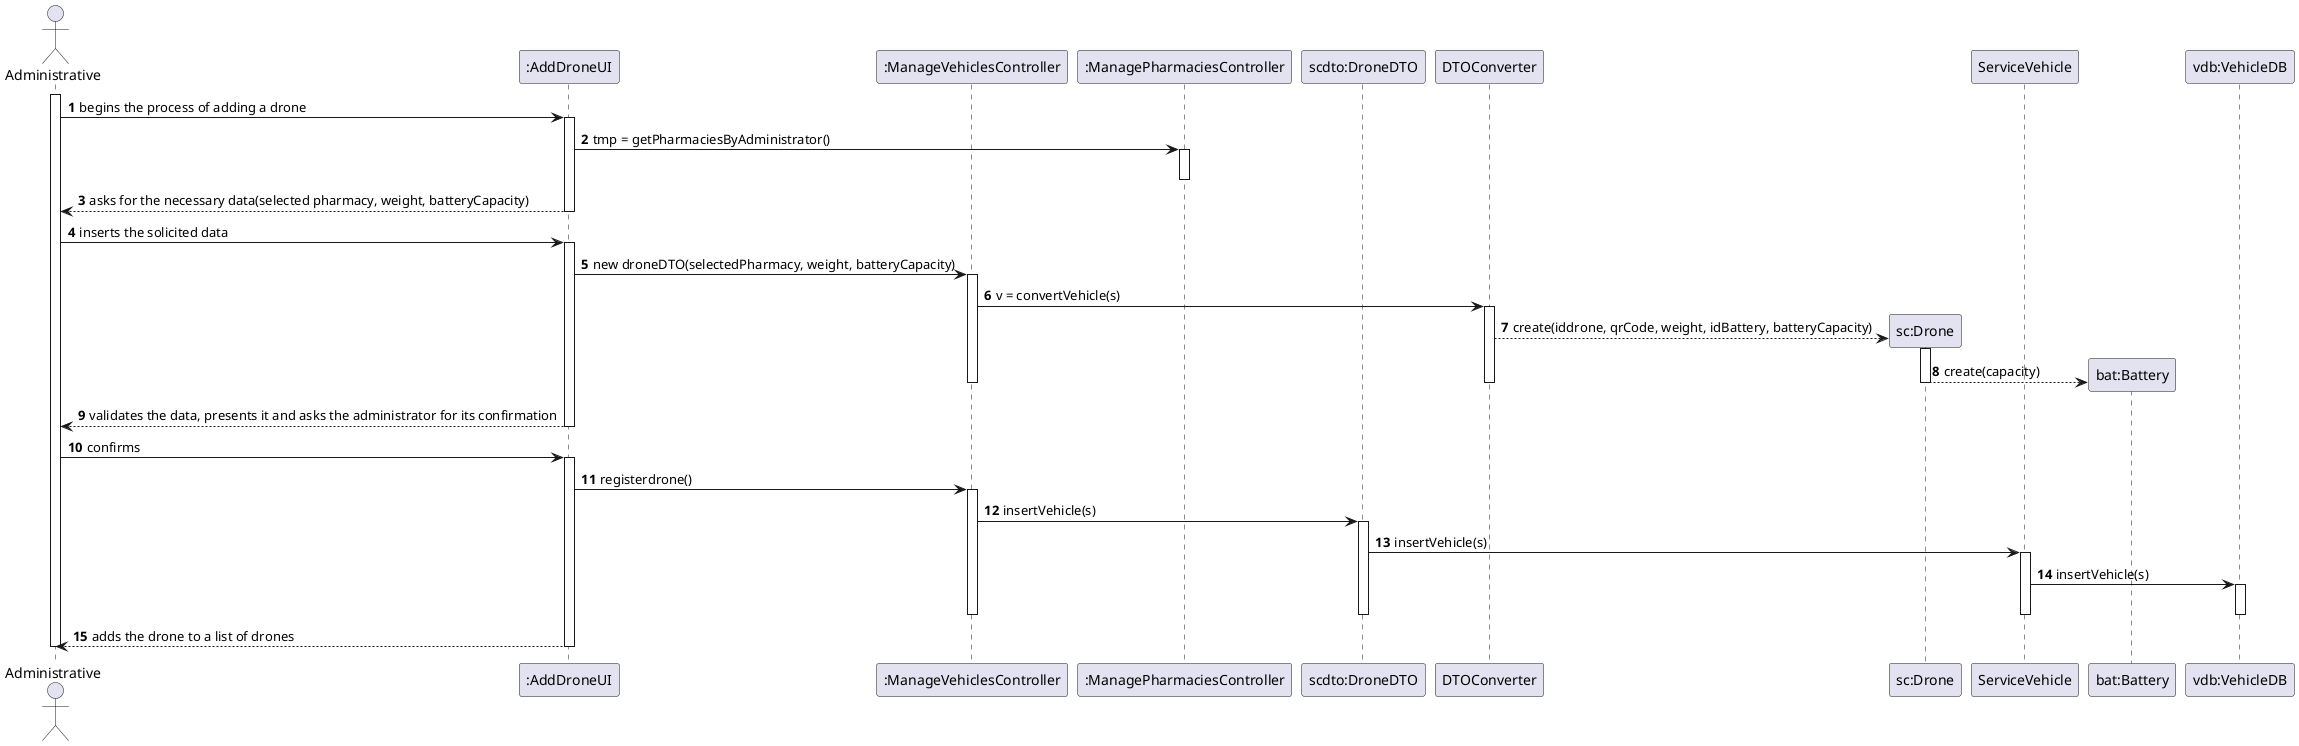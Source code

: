 @startuml
autonumber
actor "Administrative" as ADM

participant ":AddDroneUI" as UI
participant ":ManageVehiclesController" as CTRL
participant ":ManagePharmaciesController" as PHACTRL
participant "scdto:DroneDTO" as SCDTO
participant "DTOConverter" as DTO
participant "sc:Drone" as SC
participant "ServiceVehicle" as SV
participant "bat:Battery" as BAT
participant "vdb:VehicleDB" as SCDB

activate ADM
ADM -> UI : begins the process of adding a drone
activate UI
UI -> PHACTRL : tmp = getPharmaciesByAdministrator()
activate PHACTRL
deactivate PHACTRL
UI --> ADM : asks for the necessary data(selected pharmacy, weight, batteryCapacity)
deactivate UI

ADM -> UI : inserts the solicited data
activate UI
UI -> CTRL : new droneDTO(selectedPharmacy, weight, batteryCapacity)
activate CTRL
CTRL -> DTO: v = convertVehicle(s)
activate DTO
DTO --> SC ** : create(iddrone, qrCode, weight, idBattery, batteryCapacity)
activate SC
SC --> BAT ** : create(capacity)
deactivate SC
deactivate DTO
deactivate CTRL

UI --> ADM : validates the data, presents it and asks the administrator for its confirmation
deactivate UI

ADM -> UI : confirms
activate UI

UI -> CTRL: registerdrone()
activate CTRL
CTRL ->SCDTO: insertVehicle(s)
activate SCDTO
SCDTO -> SV : insertVehicle(s)
activate SV
SV -> SCDB : insertVehicle(s)
activate SCDB
deactivate SCDB
deactivate SV
deactivate SCDTO
deactivate CTRL

UI --> ADM : adds the drone to a list of drones
deactivate UI

deactivate ADM
@enduml
